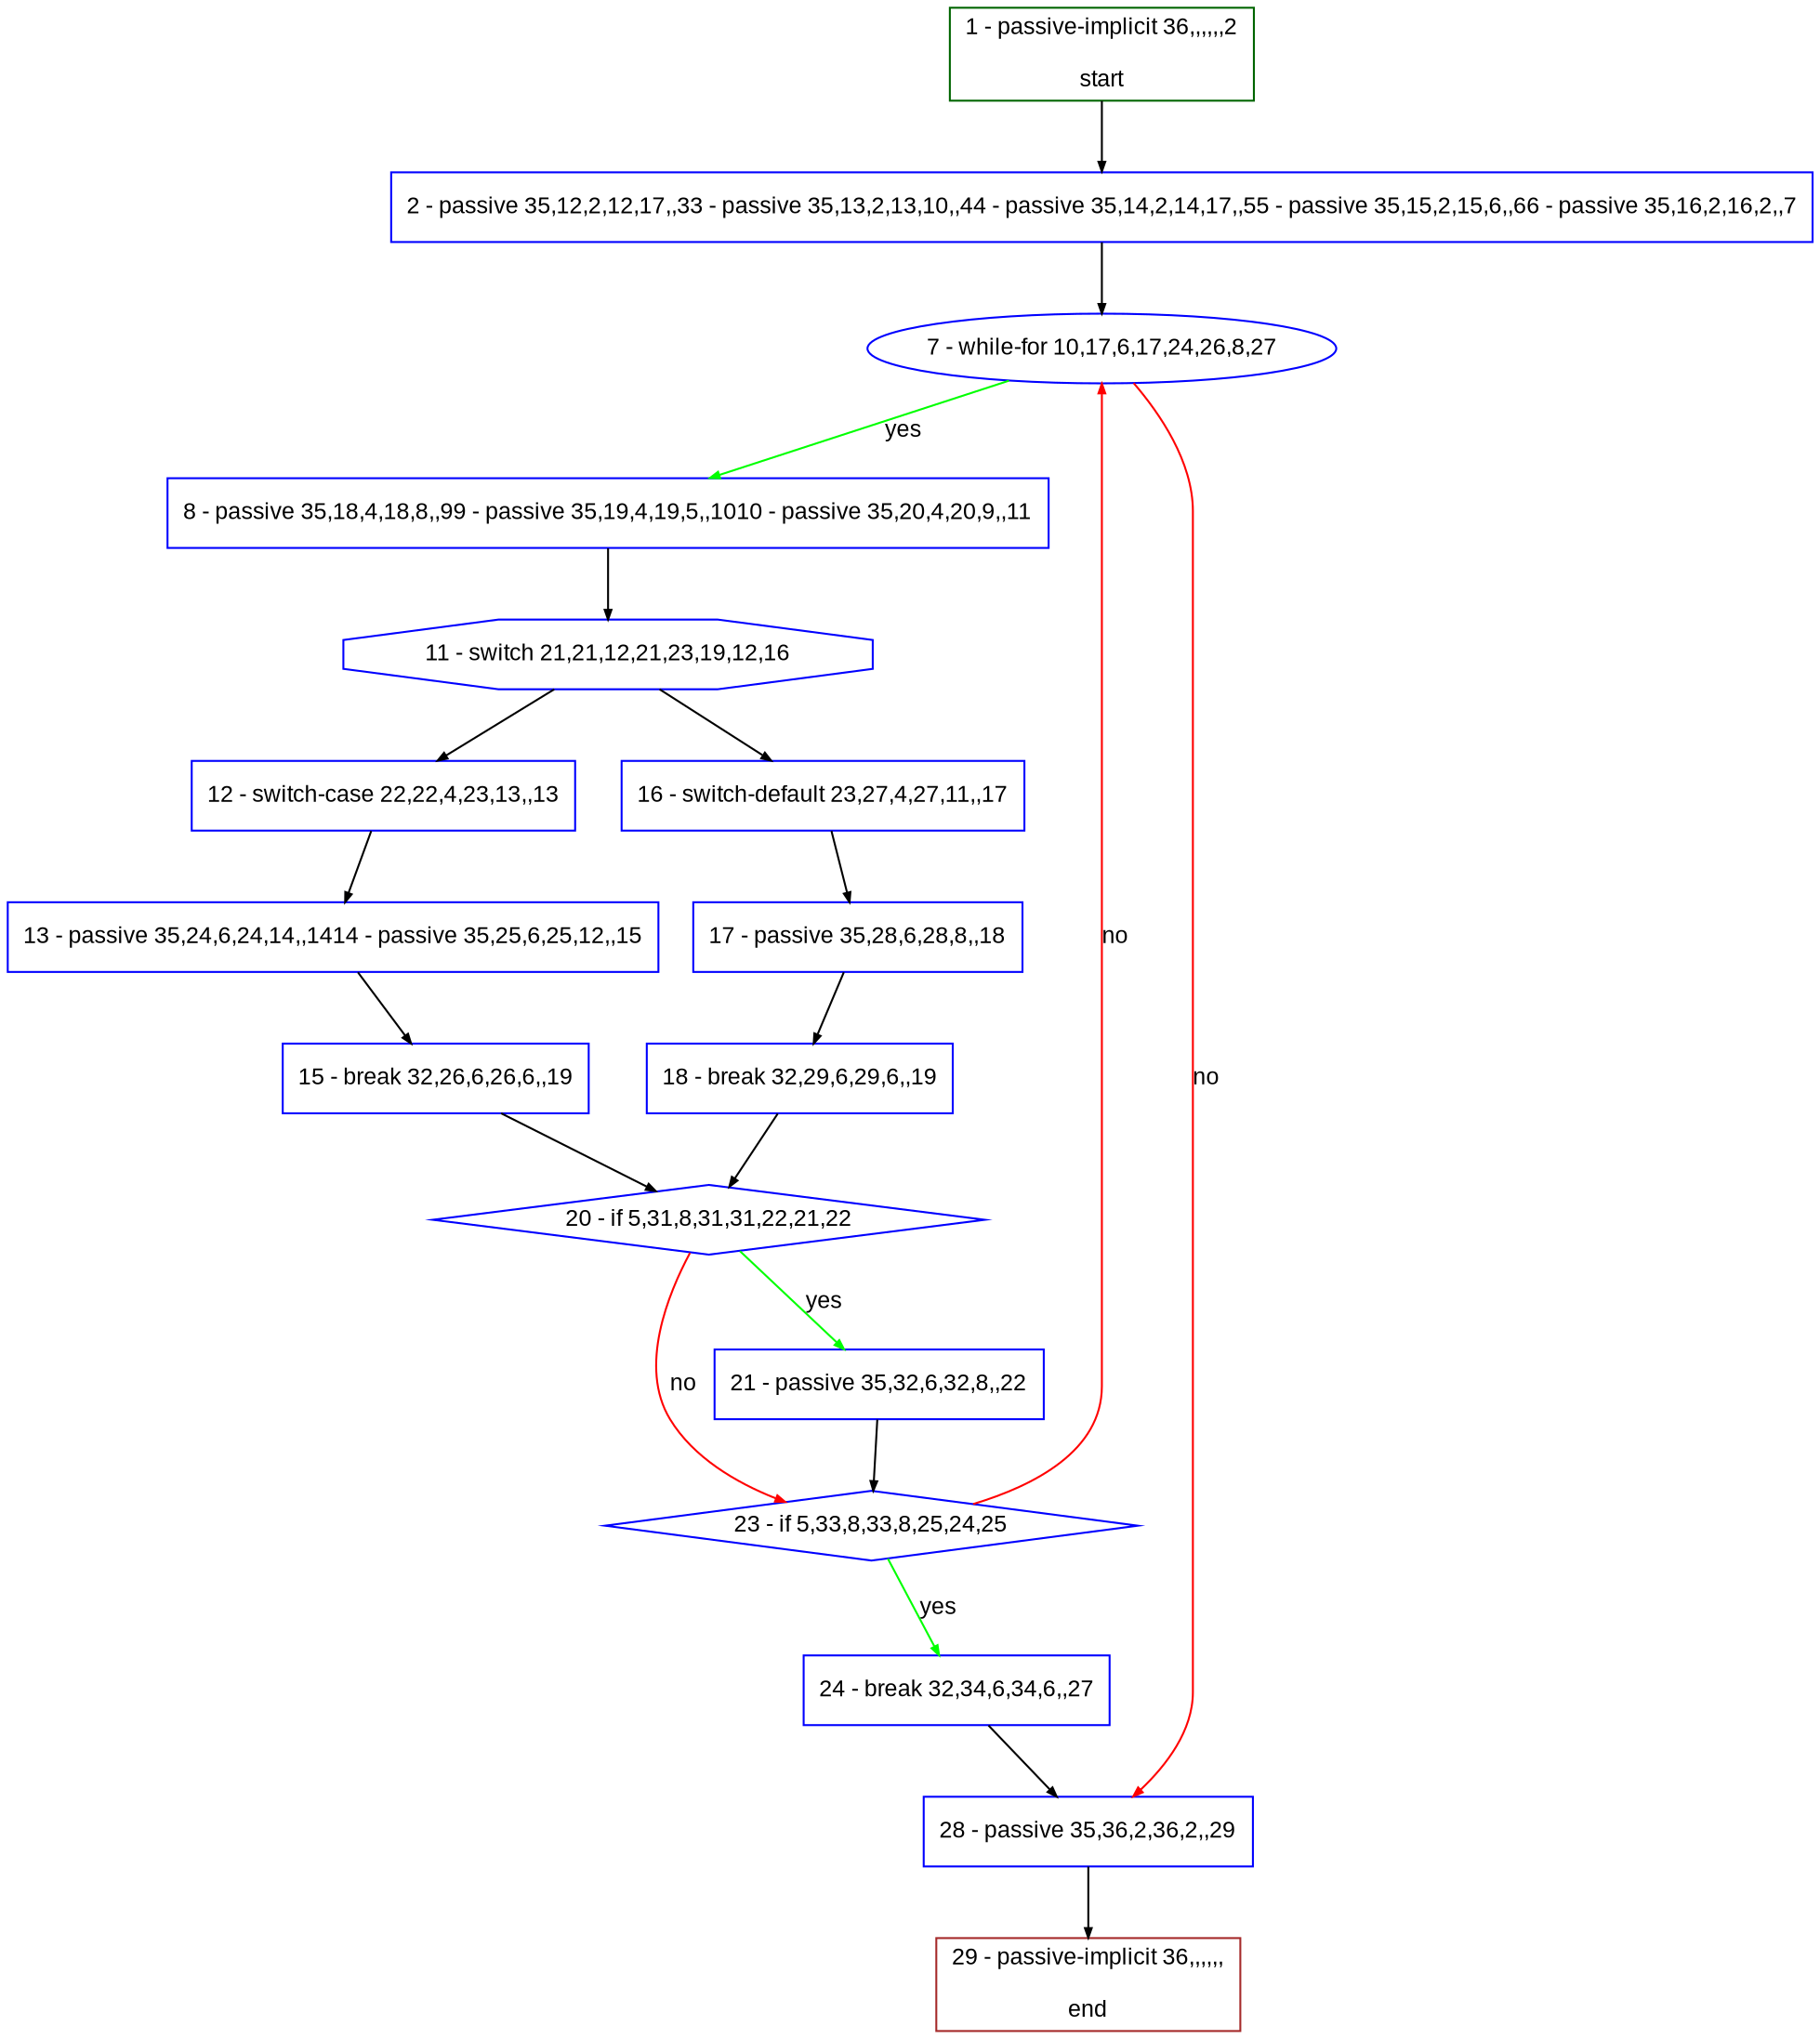 digraph "" {
  graph [bgcolor="white", fillcolor="#FFFFCC", pack="true", packmode="clust", fontname="Arial", label="", fontsize="12", compound="true", style="rounded,filled"];
  node [node_initialized="no", fillcolor="white", fontname="Arial", label="", color="grey", fontsize="12", fixedsize="false", compound="true", shape="rectangle", style="filled"];
  edge [arrowtail="none", lhead="", fontcolor="black", fontname="Arial", label="", color="black", fontsize="12", arrowhead="normal", arrowsize="0.5", compound="true", ltail="", dir="forward"];
  __N1 [fillcolor="#ffffff", label="2 - passive 35,12,2,12,17,,33 - passive 35,13,2,13,10,,44 - passive 35,14,2,14,17,,55 - passive 35,15,2,15,6,,66 - passive 35,16,2,16,2,,7", color="#0000ff", shape="box", style="filled"];
  __N2 [fillcolor="#ffffff", label="1 - passive-implicit 36,,,,,,2\n\nstart", color="#006400", shape="box", style="filled"];
  __N3 [fillcolor="#ffffff", label="7 - while-for 10,17,6,17,24,26,8,27", color="#0000ff", shape="oval", style="filled"];
  __N4 [fillcolor="#ffffff", label="8 - passive 35,18,4,18,8,,99 - passive 35,19,4,19,5,,1010 - passive 35,20,4,20,9,,11", color="#0000ff", shape="box", style="filled"];
  __N5 [fillcolor="#ffffff", label="28 - passive 35,36,2,36,2,,29", color="#0000ff", shape="box", style="filled"];
  __N6 [fillcolor="#ffffff", label="11 - switch 21,21,12,21,23,19,12,16", color="#0000ff", shape="octagon", style="filled"];
  __N7 [fillcolor="#ffffff", label="12 - switch-case 22,22,4,23,13,,13", color="#0000ff", shape="box", style="filled"];
  __N8 [fillcolor="#ffffff", label="16 - switch-default 23,27,4,27,11,,17", color="#0000ff", shape="box", style="filled"];
  __N9 [fillcolor="#ffffff", label="13 - passive 35,24,6,24,14,,1414 - passive 35,25,6,25,12,,15", color="#0000ff", shape="box", style="filled"];
  __N10 [fillcolor="#ffffff", label="15 - break 32,26,6,26,6,,19", color="#0000ff", shape="box", style="filled"];
  __N11 [fillcolor="#ffffff", label="20 - if 5,31,8,31,31,22,21,22", color="#0000ff", shape="diamond", style="filled"];
  __N12 [fillcolor="#ffffff", label="17 - passive 35,28,6,28,8,,18", color="#0000ff", shape="box", style="filled"];
  __N13 [fillcolor="#ffffff", label="18 - break 32,29,6,29,6,,19", color="#0000ff", shape="box", style="filled"];
  __N14 [fillcolor="#ffffff", label="21 - passive 35,32,6,32,8,,22", color="#0000ff", shape="box", style="filled"];
  __N15 [fillcolor="#ffffff", label="23 - if 5,33,8,33,8,25,24,25", color="#0000ff", shape="diamond", style="filled"];
  __N16 [fillcolor="#ffffff", label="24 - break 32,34,6,34,6,,27", color="#0000ff", shape="box", style="filled"];
  __N17 [fillcolor="#ffffff", label="29 - passive-implicit 36,,,,,,\n\nend", color="#a52a2a", shape="box", style="filled"];
  __N2 -> __N1 [arrowtail="none", color="#000000", label="", arrowhead="normal", dir="forward"];
  __N1 -> __N3 [arrowtail="none", color="#000000", label="", arrowhead="normal", dir="forward"];
  __N3 -> __N4 [arrowtail="none", color="#00ff00", label="yes", arrowhead="normal", dir="forward"];
  __N3 -> __N5 [arrowtail="none", color="#ff0000", label="no", arrowhead="normal", dir="forward"];
  __N4 -> __N6 [arrowtail="none", color="#000000", label="", arrowhead="normal", dir="forward"];
  __N6 -> __N7 [arrowtail="none", color="#000000", label="", arrowhead="normal", dir="forward"];
  __N6 -> __N8 [arrowtail="none", color="#000000", label="", arrowhead="normal", dir="forward"];
  __N7 -> __N9 [arrowtail="none", color="#000000", label="", arrowhead="normal", dir="forward"];
  __N9 -> __N10 [arrowtail="none", color="#000000", label="", arrowhead="normal", dir="forward"];
  __N10 -> __N11 [arrowtail="none", color="#000000", label="", arrowhead="normal", dir="forward"];
  __N8 -> __N12 [arrowtail="none", color="#000000", label="", arrowhead="normal", dir="forward"];
  __N12 -> __N13 [arrowtail="none", color="#000000", label="", arrowhead="normal", dir="forward"];
  __N13 -> __N11 [arrowtail="none", color="#000000", label="", arrowhead="normal", dir="forward"];
  __N11 -> __N14 [arrowtail="none", color="#00ff00", label="yes", arrowhead="normal", dir="forward"];
  __N11 -> __N15 [arrowtail="none", color="#ff0000", label="no", arrowhead="normal", dir="forward"];
  __N14 -> __N15 [arrowtail="none", color="#000000", label="", arrowhead="normal", dir="forward"];
  __N15 -> __N3 [arrowtail="none", color="#ff0000", label="no", arrowhead="normal", dir="forward"];
  __N15 -> __N16 [arrowtail="none", color="#00ff00", label="yes", arrowhead="normal", dir="forward"];
  __N16 -> __N5 [arrowtail="none", color="#000000", label="", arrowhead="normal", dir="forward"];
  __N5 -> __N17 [arrowtail="none", color="#000000", label="", arrowhead="normal", dir="forward"];
}
